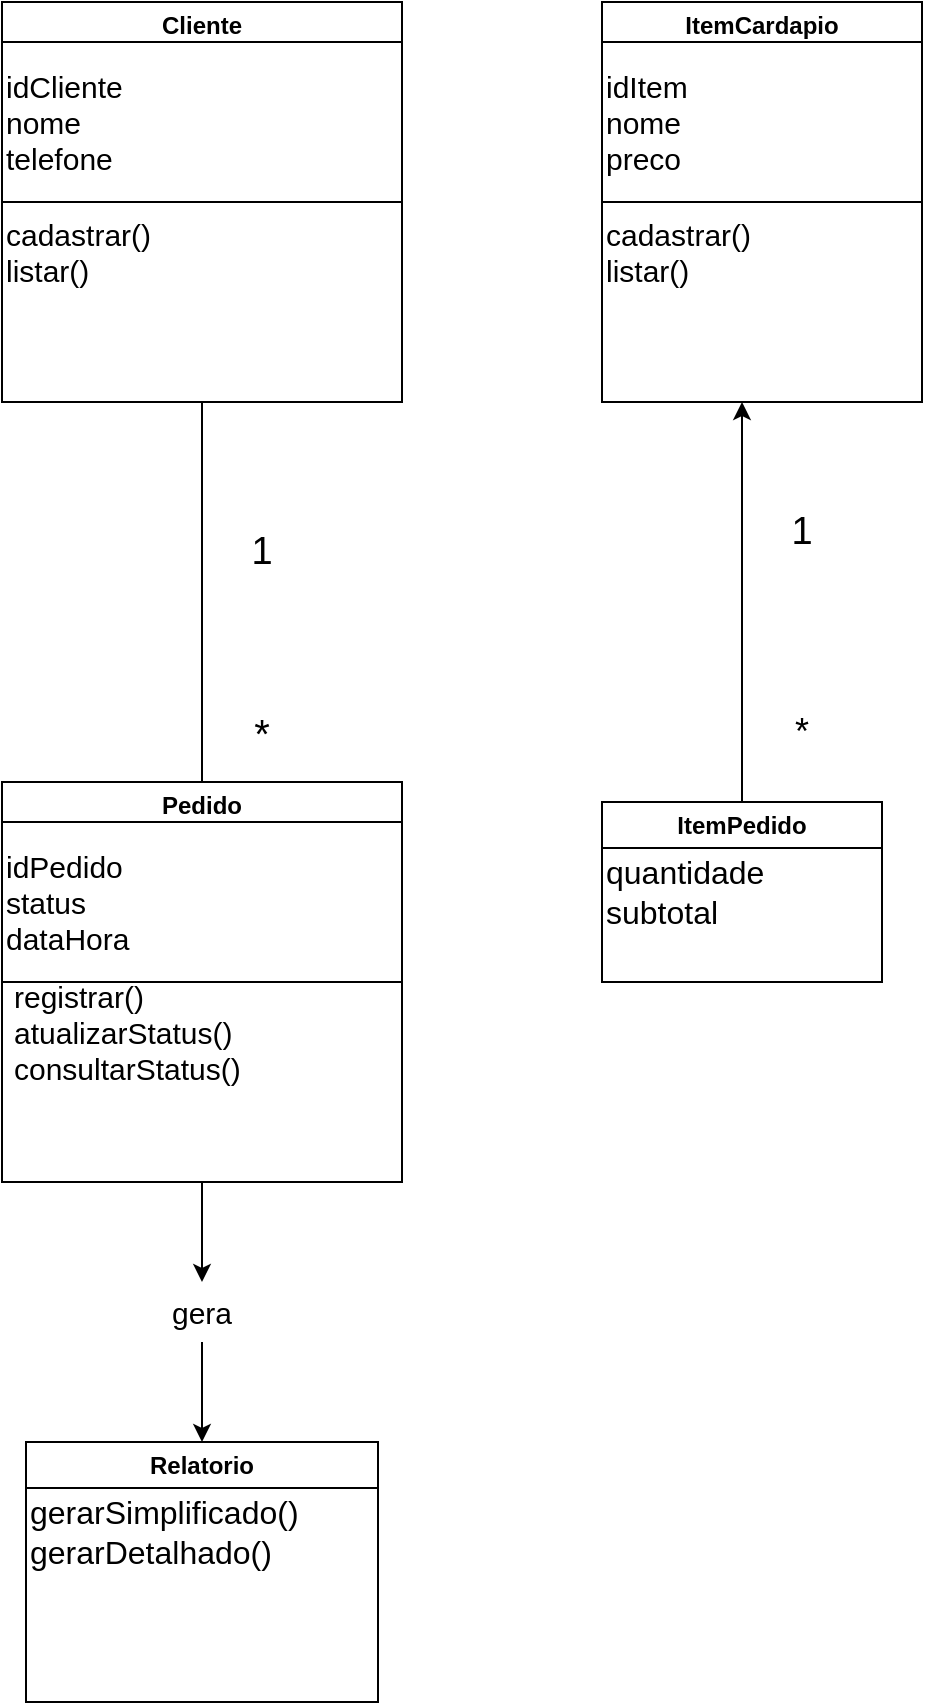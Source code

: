 <mxfile version="28.1.1">
  <diagram name="Página-1" id="QUR0Y8Mu5v9CyN_jPvk7">
    <mxGraphModel dx="922" dy="976" grid="1" gridSize="10" guides="1" tooltips="1" connect="1" arrows="1" fold="1" page="1" pageScale="1" pageWidth="827" pageHeight="1169" math="0" shadow="0">
      <root>
        <mxCell id="0" />
        <mxCell id="1" parent="0" />
        <mxCell id="VAvJB64YvHKmMoGOeDSp-1" value="Cliente" style="swimlane;whiteSpace=wrap;html=1;" parent="1" vertex="1">
          <mxGeometry x="270" y="80" width="200" height="200" as="geometry" />
        </mxCell>
        <mxCell id="VAvJB64YvHKmMoGOeDSp-2" value="&lt;font style=&quot;font-size: 15px;&quot;&gt;idCliente&lt;/font&gt;&lt;div&gt;&lt;font style=&quot;font-size: 15px;&quot;&gt;nome&lt;/font&gt;&lt;/div&gt;&lt;div style=&quot;&quot;&gt;&lt;font style=&quot;font-size: 15px;&quot;&gt;telefone&lt;/font&gt;&lt;/div&gt;" style="whiteSpace=wrap;html=1;align=left;" parent="VAvJB64YvHKmMoGOeDSp-1" vertex="1">
          <mxGeometry y="20" width="200" height="80" as="geometry" />
        </mxCell>
        <mxCell id="VAvJB64YvHKmMoGOeDSp-3" value="&lt;font style=&quot;font-size: 15px;&quot;&gt;cadastrar()&lt;/font&gt;&lt;div&gt;&lt;font style=&quot;font-size: 15px;&quot;&gt;listar()&lt;/font&gt;&lt;/div&gt;" style="text;html=1;align=left;verticalAlign=middle;resizable=0;points=[];autosize=1;strokeColor=none;fillColor=none;" parent="VAvJB64YvHKmMoGOeDSp-1" vertex="1">
          <mxGeometry y="100" width="100" height="50" as="geometry" />
        </mxCell>
        <mxCell id="VAvJB64YvHKmMoGOeDSp-4" value="ItemCardapio" style="swimlane;whiteSpace=wrap;html=1;" parent="1" vertex="1">
          <mxGeometry x="570" y="80" width="160" height="200" as="geometry" />
        </mxCell>
        <mxCell id="VAvJB64YvHKmMoGOeDSp-5" value="&lt;font style=&quot;font-size: 15px;&quot;&gt;idItem&lt;/font&gt;&lt;div&gt;&lt;font style=&quot;font-size: 15px;&quot;&gt;nome&lt;/font&gt;&lt;/div&gt;&lt;div style=&quot;&quot;&gt;&lt;font style=&quot;font-size: 15px;&quot;&gt;preco&lt;/font&gt;&lt;/div&gt;" style="whiteSpace=wrap;html=1;align=left;" parent="VAvJB64YvHKmMoGOeDSp-4" vertex="1">
          <mxGeometry y="20" width="160" height="80" as="geometry" />
        </mxCell>
        <mxCell id="VAvJB64YvHKmMoGOeDSp-6" value="&lt;font style=&quot;font-size: 15px;&quot;&gt;cadastrar()&lt;/font&gt;&lt;div&gt;&lt;font style=&quot;font-size: 15px;&quot;&gt;listar()&lt;/font&gt;&lt;/div&gt;" style="text;html=1;align=left;verticalAlign=middle;resizable=0;points=[];autosize=1;strokeColor=none;fillColor=none;" parent="VAvJB64YvHKmMoGOeDSp-4" vertex="1">
          <mxGeometry y="100" width="100" height="50" as="geometry" />
        </mxCell>
        <mxCell id="VAvJB64YvHKmMoGOeDSp-34" style="edgeStyle=none;rounded=0;orthogonalLoop=1;jettySize=auto;html=1;exitX=0.5;exitY=1;exitDx=0;exitDy=0;entryX=0.5;entryY=0;entryDx=0;entryDy=0;elbow=vertical;" parent="1" source="VAvJB64YvHKmMoGOeDSp-36" target="VAvJB64YvHKmMoGOeDSp-32" edge="1">
          <mxGeometry relative="1" as="geometry" />
        </mxCell>
        <mxCell id="VAvJB64YvHKmMoGOeDSp-11" value="Pedido" style="swimlane;whiteSpace=wrap;html=1;" parent="1" vertex="1">
          <mxGeometry x="270" y="470" width="200" height="200" as="geometry" />
        </mxCell>
        <mxCell id="VAvJB64YvHKmMoGOeDSp-12" value="&lt;font style=&quot;font-size: 15px;&quot;&gt;idPedido&lt;/font&gt;&lt;div&gt;&lt;span style=&quot;font-size: 15px;&quot;&gt;&lt;font style=&quot;color: light-dark(rgb(0, 0, 0), rgb(204, 204, 0));&quot;&gt;status&lt;/font&gt;&lt;/span&gt;&lt;/div&gt;&lt;div style=&quot;&quot;&gt;&lt;font style=&quot;font-size: 15px;&quot;&gt;dataHora&lt;/font&gt;&lt;/div&gt;" style="whiteSpace=wrap;html=1;align=left;" parent="VAvJB64YvHKmMoGOeDSp-11" vertex="1">
          <mxGeometry y="20" width="200" height="80" as="geometry" />
        </mxCell>
        <mxCell id="VAvJB64YvHKmMoGOeDSp-13" value="&lt;font style=&quot;font-size: 15px;&quot;&gt;registrar()&lt;/font&gt;&lt;div&gt;&lt;font style=&quot;font-size: 15px;&quot;&gt;atualizarStatus()&lt;/font&gt;&lt;/div&gt;&lt;div&gt;&lt;font style=&quot;font-size: 15px;&quot;&gt;consultarStatus()&lt;/font&gt;&lt;/div&gt;" style="text;html=1;align=left;verticalAlign=middle;resizable=0;points=[];autosize=1;strokeColor=none;fillColor=none;" parent="VAvJB64YvHKmMoGOeDSp-11" vertex="1">
          <mxGeometry x="4" y="90" width="140" height="70" as="geometry" />
        </mxCell>
        <mxCell id="VAvJB64YvHKmMoGOeDSp-27" style="edgeStyle=none;rounded=0;orthogonalLoop=1;jettySize=auto;html=1;elbow=vertical;" parent="1" source="VAvJB64YvHKmMoGOeDSp-15" edge="1">
          <mxGeometry relative="1" as="geometry">
            <mxPoint x="640" y="280" as="targetPoint" />
          </mxGeometry>
        </mxCell>
        <mxCell id="VAvJB64YvHKmMoGOeDSp-15" value="ItemPedido" style="swimlane;whiteSpace=wrap;html=1;" parent="1" vertex="1">
          <mxGeometry x="570" y="480" width="140" height="90" as="geometry" />
        </mxCell>
        <mxCell id="VAvJB64YvHKmMoGOeDSp-16" value="&lt;font style=&quot;font-size: 16px;&quot;&gt;quantidade&lt;/font&gt;&lt;div&gt;&lt;font style=&quot;font-size: 16px;&quot;&gt;subtotal&amp;nbsp; &amp;nbsp; &amp;nbsp; &amp;nbsp; &amp;nbsp;&amp;nbsp;&amp;nbsp; &amp;nbsp; &amp;nbsp; &amp;nbsp;&amp;nbsp;&lt;/font&gt;&lt;/div&gt;" style="text;html=1;align=left;verticalAlign=middle;resizable=0;points=[];autosize=1;strokeColor=none;fillColor=none;" parent="VAvJB64YvHKmMoGOeDSp-15" vertex="1">
          <mxGeometry y="20" width="160" height="50" as="geometry" />
        </mxCell>
        <mxCell id="VAvJB64YvHKmMoGOeDSp-23" value="" style="endArrow=none;html=1;rounded=0;elbow=vertical;entryX=0.5;entryY=1;entryDx=0;entryDy=0;exitX=0.5;exitY=0;exitDx=0;exitDy=0;" parent="1" source="VAvJB64YvHKmMoGOeDSp-11" target="VAvJB64YvHKmMoGOeDSp-1" edge="1">
          <mxGeometry width="50" height="50" relative="1" as="geometry">
            <mxPoint x="330" y="350" as="sourcePoint" />
            <mxPoint x="380" y="300" as="targetPoint" />
          </mxGeometry>
        </mxCell>
        <mxCell id="VAvJB64YvHKmMoGOeDSp-28" value="&lt;font style=&quot;font-size: 20px;&quot;&gt;*&lt;/font&gt;" style="text;html=1;align=center;verticalAlign=middle;whiteSpace=wrap;rounded=0;" parent="1" vertex="1">
          <mxGeometry x="370" y="430" width="60" height="30" as="geometry" />
        </mxCell>
        <mxCell id="VAvJB64YvHKmMoGOeDSp-29" value="&lt;font style=&quot;font-size: 19px;&quot;&gt;1&lt;/font&gt;" style="text;html=1;align=center;verticalAlign=middle;whiteSpace=wrap;rounded=0;" parent="1" vertex="1">
          <mxGeometry x="370" y="340" width="60" height="30" as="geometry" />
        </mxCell>
        <mxCell id="VAvJB64YvHKmMoGOeDSp-30" value="&lt;font style=&quot;font-size: 18px;&quot;&gt;*&lt;/font&gt;" style="text;html=1;align=center;verticalAlign=middle;whiteSpace=wrap;rounded=0;" parent="1" vertex="1">
          <mxGeometry x="640" y="430" width="60" height="30" as="geometry" />
        </mxCell>
        <mxCell id="VAvJB64YvHKmMoGOeDSp-31" value="&lt;font style=&quot;font-size: 19px;&quot;&gt;1&lt;/font&gt;" style="text;html=1;align=center;verticalAlign=middle;whiteSpace=wrap;rounded=0;" parent="1" vertex="1">
          <mxGeometry x="640" y="330" width="60" height="30" as="geometry" />
        </mxCell>
        <mxCell id="VAvJB64YvHKmMoGOeDSp-32" value="Relatorio" style="swimlane;whiteSpace=wrap;html=1;" parent="1" vertex="1">
          <mxGeometry x="282" y="800" width="176" height="130" as="geometry" />
        </mxCell>
        <mxCell id="VAvJB64YvHKmMoGOeDSp-33" value="&lt;font style=&quot;font-size: 16px;&quot;&gt;gerarSimplificado()&lt;/font&gt;&lt;div&gt;&lt;font style=&quot;font-size: 16px;&quot;&gt;gerarDetalhado()&lt;/font&gt;&lt;/div&gt;" style="text;html=1;align=left;verticalAlign=middle;resizable=0;points=[];autosize=1;strokeColor=none;fillColor=none;" parent="VAvJB64YvHKmMoGOeDSp-32" vertex="1">
          <mxGeometry y="20" width="160" height="50" as="geometry" />
        </mxCell>
        <mxCell id="VAvJB64YvHKmMoGOeDSp-35" value="" style="edgeStyle=none;rounded=0;orthogonalLoop=1;jettySize=auto;html=1;exitX=0.5;exitY=1;exitDx=0;exitDy=0;entryX=0.5;entryY=0;entryDx=0;entryDy=0;elbow=vertical;" parent="1" source="VAvJB64YvHKmMoGOeDSp-11" target="VAvJB64YvHKmMoGOeDSp-36" edge="1">
          <mxGeometry relative="1" as="geometry">
            <mxPoint x="370" y="670" as="sourcePoint" />
            <mxPoint x="370" y="800" as="targetPoint" />
          </mxGeometry>
        </mxCell>
        <mxCell id="VAvJB64YvHKmMoGOeDSp-36" value="&lt;font style=&quot;font-size: 15px;&quot;&gt;gera&lt;/font&gt;" style="text;html=1;align=center;verticalAlign=middle;whiteSpace=wrap;rounded=0;" parent="1" vertex="1">
          <mxGeometry x="340" y="720" width="60" height="30" as="geometry" />
        </mxCell>
      </root>
    </mxGraphModel>
  </diagram>
</mxfile>
